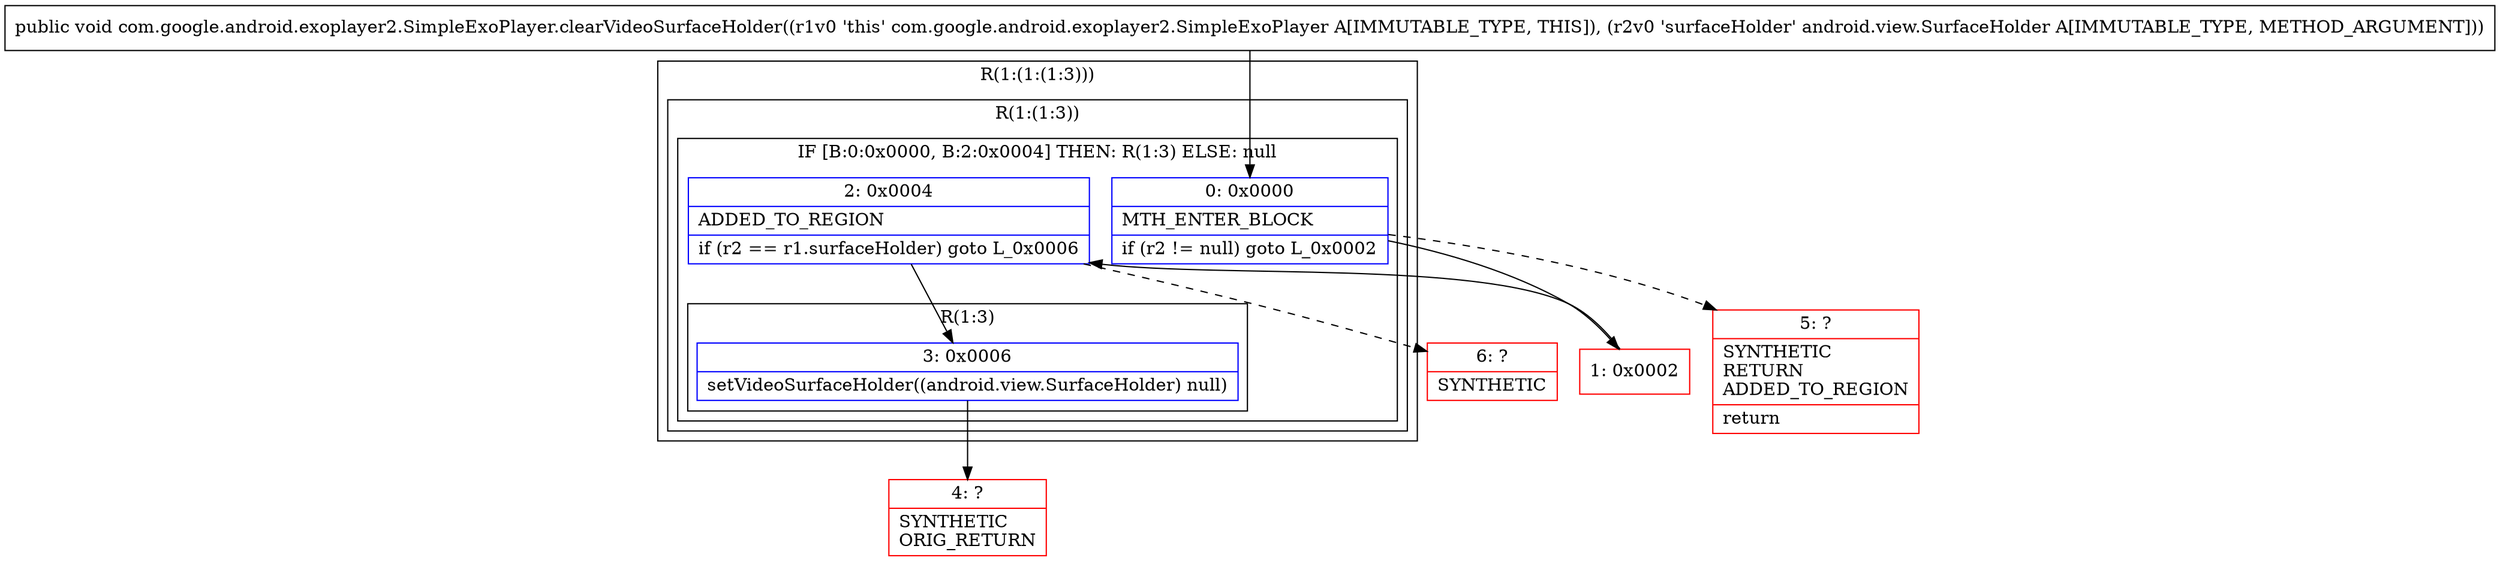 digraph "CFG forcom.google.android.exoplayer2.SimpleExoPlayer.clearVideoSurfaceHolder(Landroid\/view\/SurfaceHolder;)V" {
subgraph cluster_Region_588981385 {
label = "R(1:(1:(1:3)))";
node [shape=record,color=blue];
subgraph cluster_Region_383931666 {
label = "R(1:(1:3))";
node [shape=record,color=blue];
subgraph cluster_IfRegion_463200412 {
label = "IF [B:0:0x0000, B:2:0x0004] THEN: R(1:3) ELSE: null";
node [shape=record,color=blue];
Node_0 [shape=record,label="{0\:\ 0x0000|MTH_ENTER_BLOCK\l|if (r2 != null) goto L_0x0002\l}"];
Node_2 [shape=record,label="{2\:\ 0x0004|ADDED_TO_REGION\l|if (r2 == r1.surfaceHolder) goto L_0x0006\l}"];
subgraph cluster_Region_1883895936 {
label = "R(1:3)";
node [shape=record,color=blue];
Node_3 [shape=record,label="{3\:\ 0x0006|setVideoSurfaceHolder((android.view.SurfaceHolder) null)\l}"];
}
}
}
}
Node_1 [shape=record,color=red,label="{1\:\ 0x0002}"];
Node_4 [shape=record,color=red,label="{4\:\ ?|SYNTHETIC\lORIG_RETURN\l}"];
Node_5 [shape=record,color=red,label="{5\:\ ?|SYNTHETIC\lRETURN\lADDED_TO_REGION\l|return\l}"];
Node_6 [shape=record,color=red,label="{6\:\ ?|SYNTHETIC\l}"];
MethodNode[shape=record,label="{public void com.google.android.exoplayer2.SimpleExoPlayer.clearVideoSurfaceHolder((r1v0 'this' com.google.android.exoplayer2.SimpleExoPlayer A[IMMUTABLE_TYPE, THIS]), (r2v0 'surfaceHolder' android.view.SurfaceHolder A[IMMUTABLE_TYPE, METHOD_ARGUMENT])) }"];
MethodNode -> Node_0;
Node_0 -> Node_1;
Node_0 -> Node_5[style=dashed];
Node_2 -> Node_3;
Node_2 -> Node_6[style=dashed];
Node_3 -> Node_4;
Node_1 -> Node_2;
}

